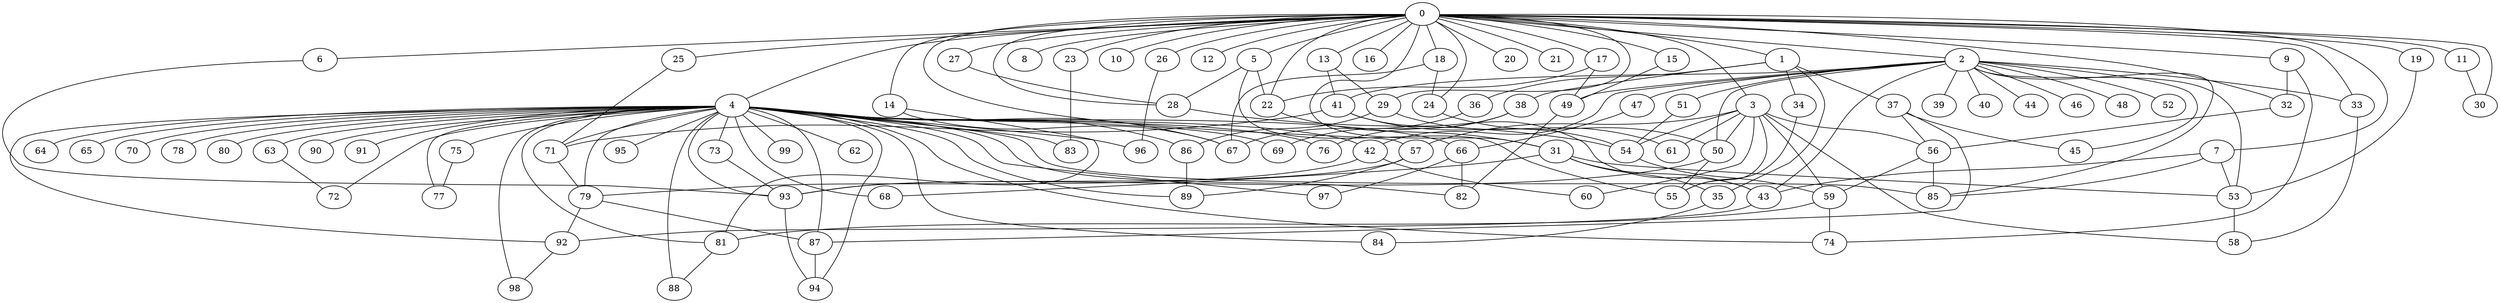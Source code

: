 
graph graphname {
    0 -- 1
0 -- 2
0 -- 3
0 -- 4
0 -- 5
0 -- 6
0 -- 7
0 -- 8
0 -- 9
0 -- 10
0 -- 11
0 -- 12
0 -- 13
0 -- 14
0 -- 15
0 -- 16
0 -- 17
0 -- 18
0 -- 19
0 -- 20
0 -- 21
0 -- 22
0 -- 23
0 -- 24
0 -- 25
0 -- 26
0 -- 27
0 -- 28
0 -- 29
0 -- 30
0 -- 31
0 -- 32
0 -- 33
0 -- 57
1 -- 34
1 -- 35
1 -- 36
1 -- 37
1 -- 38
2 -- 39
2 -- 40
2 -- 41
2 -- 42
2 -- 43
2 -- 44
2 -- 45
2 -- 46
2 -- 47
2 -- 48
2 -- 49
2 -- 50
2 -- 51
2 -- 52
2 -- 53
2 -- 33
2 -- 85
3 -- 54
3 -- 55
3 -- 56
3 -- 57
3 -- 58
3 -- 59
3 -- 60
3 -- 61
3 -- 50
4 -- 62
4 -- 63
4 -- 64
4 -- 65
4 -- 66
4 -- 67
4 -- 68
4 -- 69
4 -- 70
4 -- 71
4 -- 72
4 -- 73
4 -- 74
4 -- 75
4 -- 76
4 -- 77
4 -- 78
4 -- 79
4 -- 80
4 -- 81
4 -- 82
4 -- 83
4 -- 84
4 -- 85
4 -- 86
4 -- 87
4 -- 88
4 -- 89
4 -- 90
4 -- 91
4 -- 92
4 -- 93
4 -- 94
4 -- 95
4 -- 96
4 -- 97
4 -- 98
4 -- 99
4 -- 42
5 -- 55
5 -- 22
5 -- 28
6 -- 93
7 -- 85
7 -- 53
7 -- 43
9 -- 74
9 -- 32
11 -- 30
13 -- 41
13 -- 29
14 -- 81
14 -- 67
15 -- 49
17 -- 22
17 -- 49
18 -- 67
18 -- 24
19 -- 53
22 -- 31
23 -- 83
24 -- 50
25 -- 71
26 -- 96
27 -- 28
28 -- 54
29 -- 86
29 -- 61
31 -- 68
31 -- 43
31 -- 53
31 -- 35
32 -- 56
33 -- 58
34 -- 55
35 -- 84
36 -- 67
37 -- 56
37 -- 45
37 -- 87
38 -- 76
38 -- 69
41 -- 71
41 -- 43
41 -- 54
42 -- 60
42 -- 79
43 -- 92
47 -- 66
49 -- 82
50 -- 93
50 -- 55
51 -- 54
53 -- 58
54 -- 59
56 -- 85
56 -- 59
57 -- 89
57 -- 93
59 -- 74
59 -- 81
63 -- 72
66 -- 82
66 -- 97
71 -- 79
73 -- 93
75 -- 77
79 -- 87
79 -- 92
81 -- 88
86 -- 89
87 -- 94
92 -- 98
93 -- 94

}
